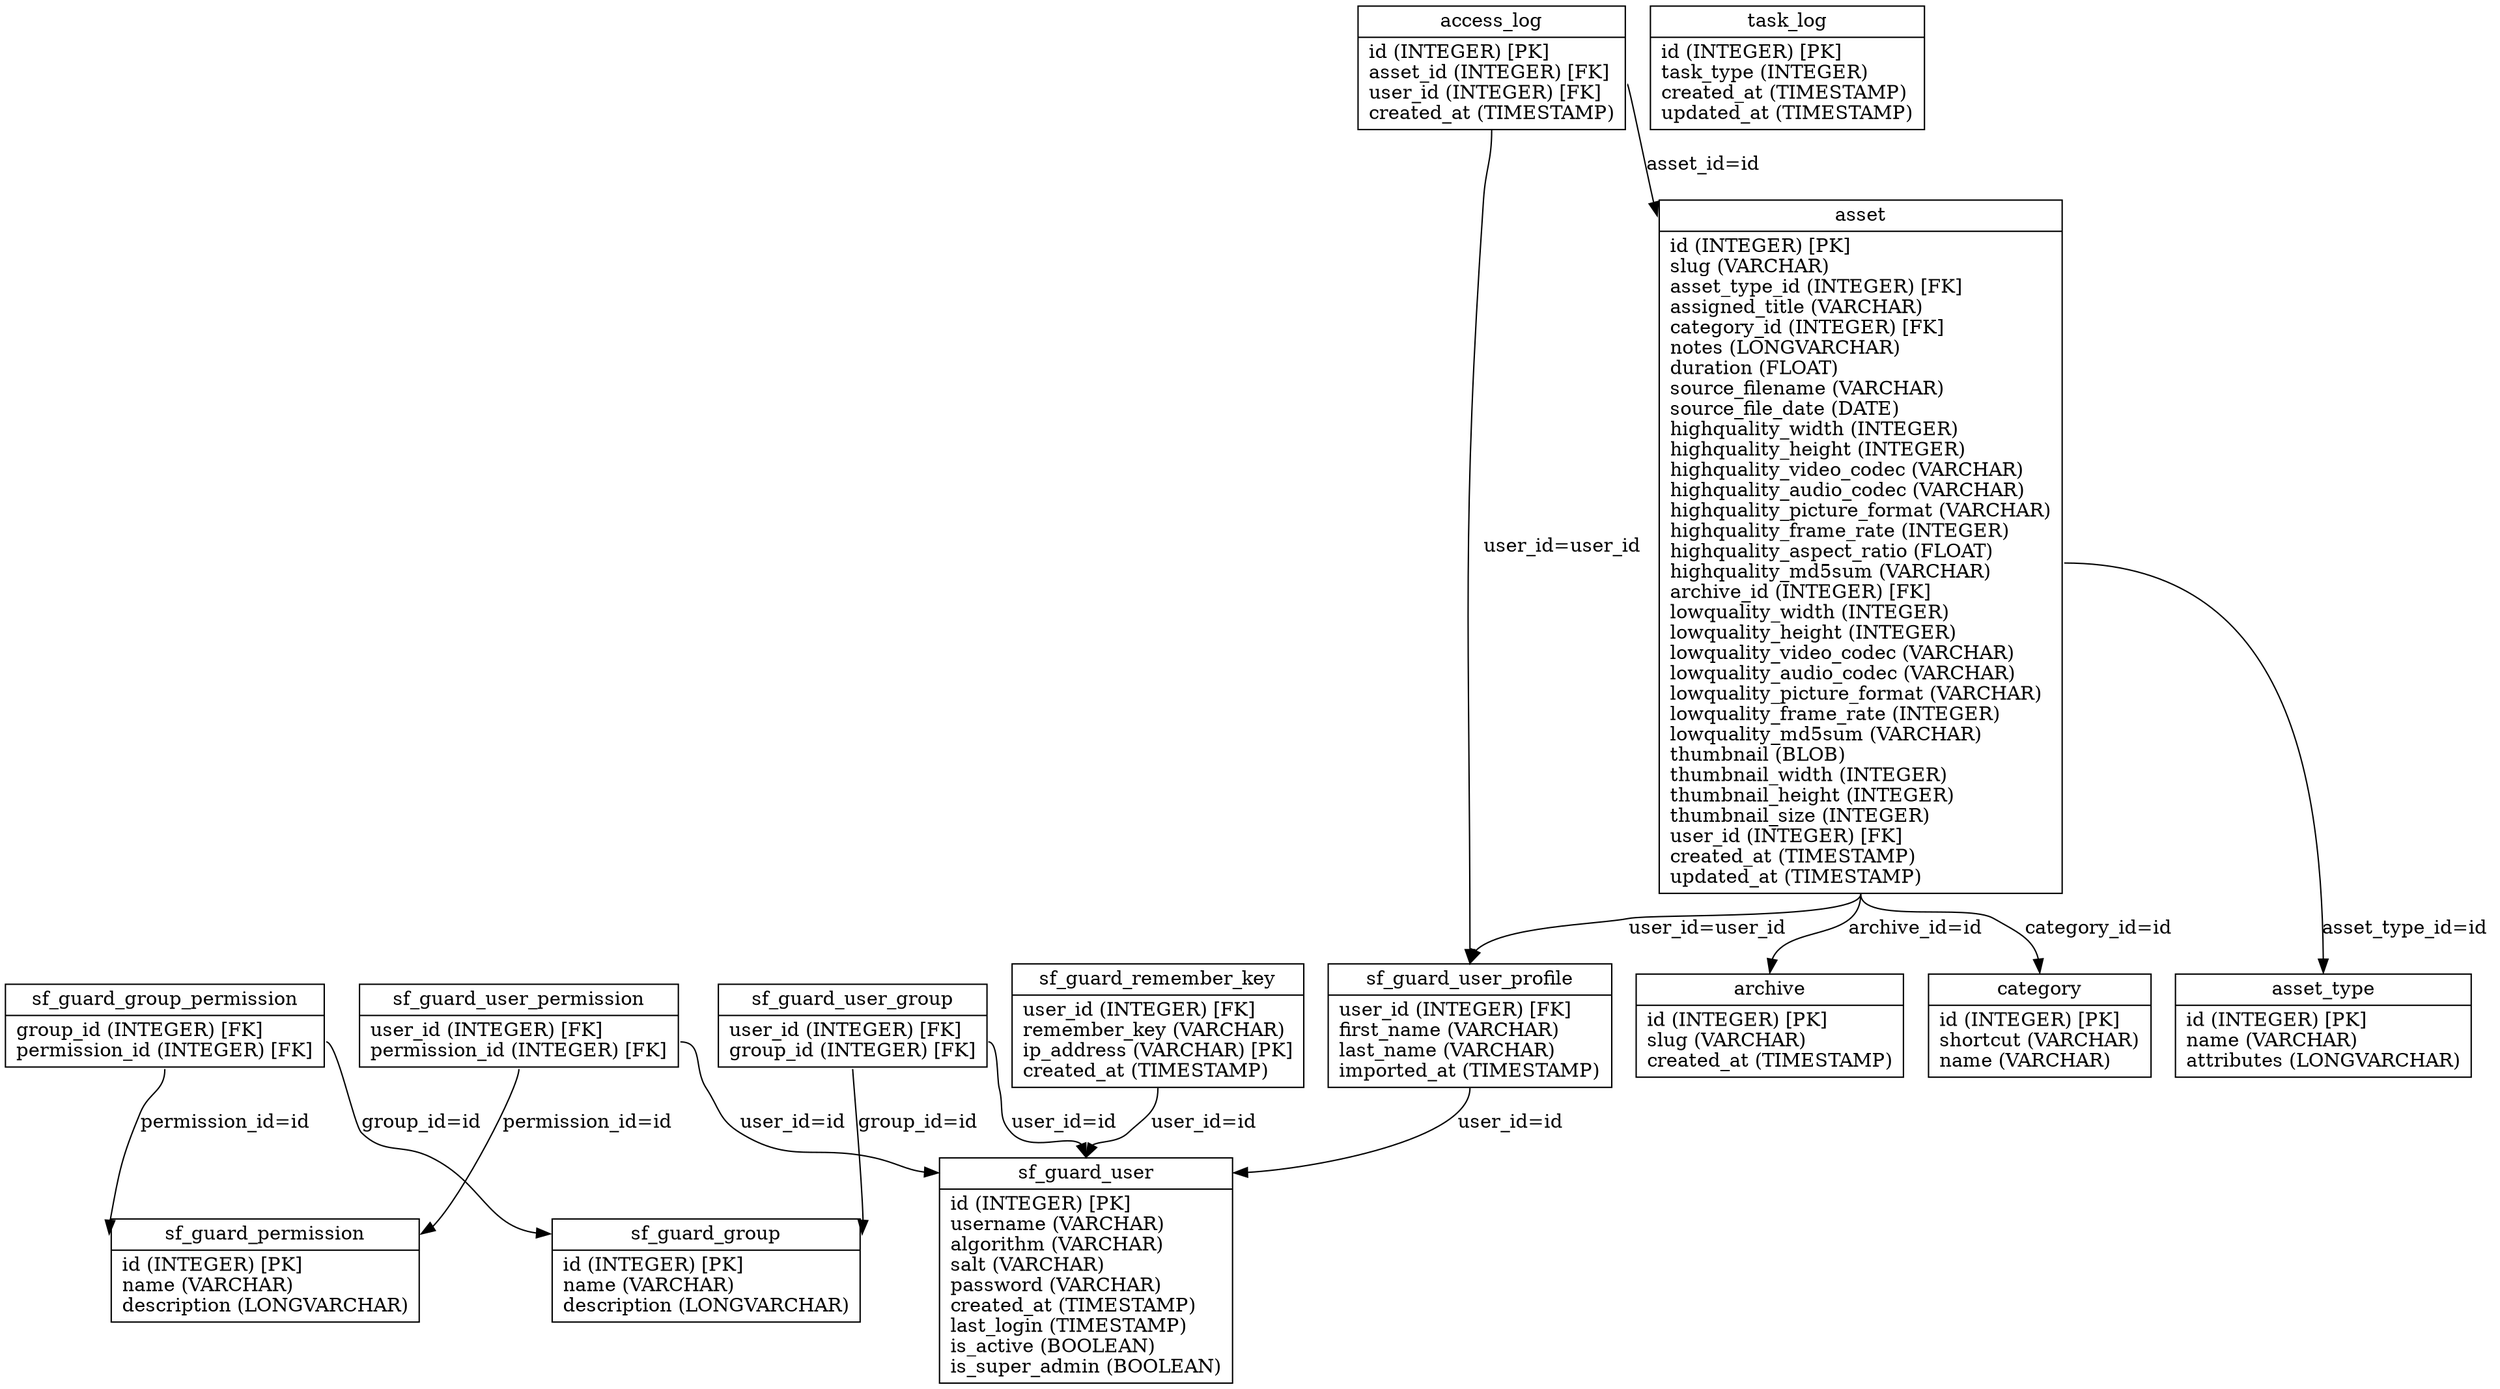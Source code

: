 digraph G {
nodesf_guard_group [label="{<table>sf_guard_group|<cols>id (INTEGER) [PK]\lname (VARCHAR)\ldescription (LONGVARCHAR)\l}", shape=record];
nodesf_guard_permission [label="{<table>sf_guard_permission|<cols>id (INTEGER) [PK]\lname (VARCHAR)\ldescription (LONGVARCHAR)\l}", shape=record];
nodesf_guard_group_permission [label="{<table>sf_guard_group_permission|<cols>group_id (INTEGER) [FK]\lpermission_id (INTEGER) [FK]\l}", shape=record];
nodesf_guard_user [label="{<table>sf_guard_user|<cols>id (INTEGER) [PK]\lusername (VARCHAR)\lalgorithm (VARCHAR)\lsalt (VARCHAR)\lpassword (VARCHAR)\lcreated_at (TIMESTAMP)\llast_login (TIMESTAMP)\lis_active (BOOLEAN)\lis_super_admin (BOOLEAN)\l}", shape=record];
nodesf_guard_user_permission [label="{<table>sf_guard_user_permission|<cols>user_id (INTEGER) [FK]\lpermission_id (INTEGER) [FK]\l}", shape=record];
nodesf_guard_user_group [label="{<table>sf_guard_user_group|<cols>user_id (INTEGER) [FK]\lgroup_id (INTEGER) [FK]\l}", shape=record];
nodesf_guard_remember_key [label="{<table>sf_guard_remember_key|<cols>user_id (INTEGER) [FK]\lremember_key (VARCHAR)\lip_address (VARCHAR) [PK]\lcreated_at (TIMESTAMP)\l}", shape=record];
nodesf_guard_user_profile [label="{<table>sf_guard_user_profile|<cols>user_id (INTEGER) [FK]\lfirst_name (VARCHAR)\llast_name (VARCHAR)\limported_at (TIMESTAMP)\l}", shape=record];
nodeasset_type [label="{<table>asset_type|<cols>id (INTEGER) [PK]\lname (VARCHAR)\lattributes (LONGVARCHAR)\l}", shape=record];
nodeasset [label="{<table>asset|<cols>id (INTEGER) [PK]\lslug (VARCHAR)\lasset_type_id (INTEGER) [FK]\lassigned_title (VARCHAR)\lcategory_id (INTEGER) [FK]\lnotes (LONGVARCHAR)\lduration (FLOAT)\lsource_filename (VARCHAR)\lsource_file_date (DATE)\lhighquality_width (INTEGER)\lhighquality_height (INTEGER)\lhighquality_video_codec (VARCHAR)\lhighquality_audio_codec (VARCHAR)\lhighquality_picture_format (VARCHAR)\lhighquality_frame_rate (INTEGER)\lhighquality_aspect_ratio (FLOAT)\lhighquality_md5sum (VARCHAR)\larchive_id (INTEGER) [FK]\llowquality_width (INTEGER)\llowquality_height (INTEGER)\llowquality_video_codec (VARCHAR)\llowquality_audio_codec (VARCHAR)\llowquality_picture_format (VARCHAR)\llowquality_frame_rate (INTEGER)\llowquality_md5sum (VARCHAR)\lthumbnail (BLOB)\lthumbnail_width (INTEGER)\lthumbnail_height (INTEGER)\lthumbnail_size (INTEGER)\luser_id (INTEGER) [FK]\lcreated_at (TIMESTAMP)\lupdated_at (TIMESTAMP)\l}", shape=record];
nodearchive [label="{<table>archive|<cols>id (INTEGER) [PK]\lslug (VARCHAR)\lcreated_at (TIMESTAMP)\l}", shape=record];
nodecategory [label="{<table>category|<cols>id (INTEGER) [PK]\lshortcut (VARCHAR)\lname (VARCHAR)\l}", shape=record];
nodeaccess_log [label="{<table>access_log|<cols>id (INTEGER) [PK]\lasset_id (INTEGER) [FK]\luser_id (INTEGER) [FK]\lcreated_at (TIMESTAMP)\l}", shape=record];
nodetask_log [label="{<table>task_log|<cols>id (INTEGER) [PK]\ltask_type (INTEGER)\lcreated_at (TIMESTAMP)\lupdated_at (TIMESTAMP)\l}", shape=record];

nodesf_guard_group_permission:cols -> nodesf_guard_group:table [label="group_id=id "];
nodesf_guard_group_permission:cols -> nodesf_guard_permission:table [label="permission_id=id "];
nodesf_guard_user_permission:cols -> nodesf_guard_user:table [label="user_id=id "];
nodesf_guard_user_permission:cols -> nodesf_guard_permission:table [label="permission_id=id "];
nodesf_guard_user_group:cols -> nodesf_guard_user:table [label="user_id=id "];
nodesf_guard_user_group:cols -> nodesf_guard_group:table [label="group_id=id "];
nodesf_guard_remember_key:cols -> nodesf_guard_user:table [label="user_id=id "];
nodesf_guard_user_profile:cols -> nodesf_guard_user:table [label="user_id=id "];
nodeasset:cols -> nodeasset_type:table [label="asset_type_id=id "];
nodeasset:cols -> nodecategory:table [label="category_id=id "];
nodeasset:cols -> nodearchive:table [label="archive_id=id "];
nodeasset:cols -> nodesf_guard_user_profile:table [label="user_id=user_id "];
nodeaccess_log:cols -> nodeasset:table [label="asset_id=id "];
nodeaccess_log:cols -> nodesf_guard_user_profile:table [label="user_id=user_id "];
}
